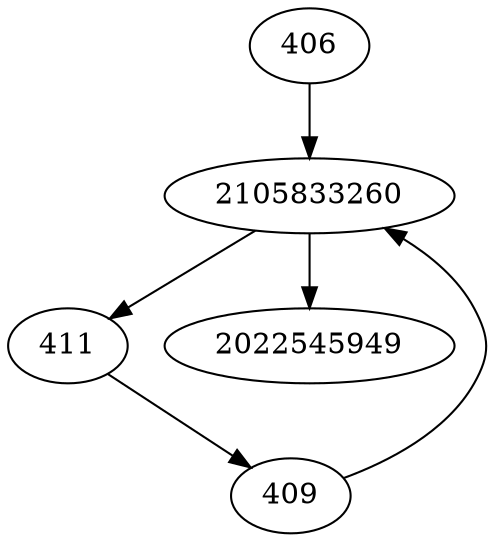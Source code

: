 strict digraph  {
2105833260;
406;
409;
411;
2022545949;
2105833260 -> 2022545949;
2105833260 -> 411;
406 -> 2105833260;
409 -> 2105833260;
411 -> 409;
}

